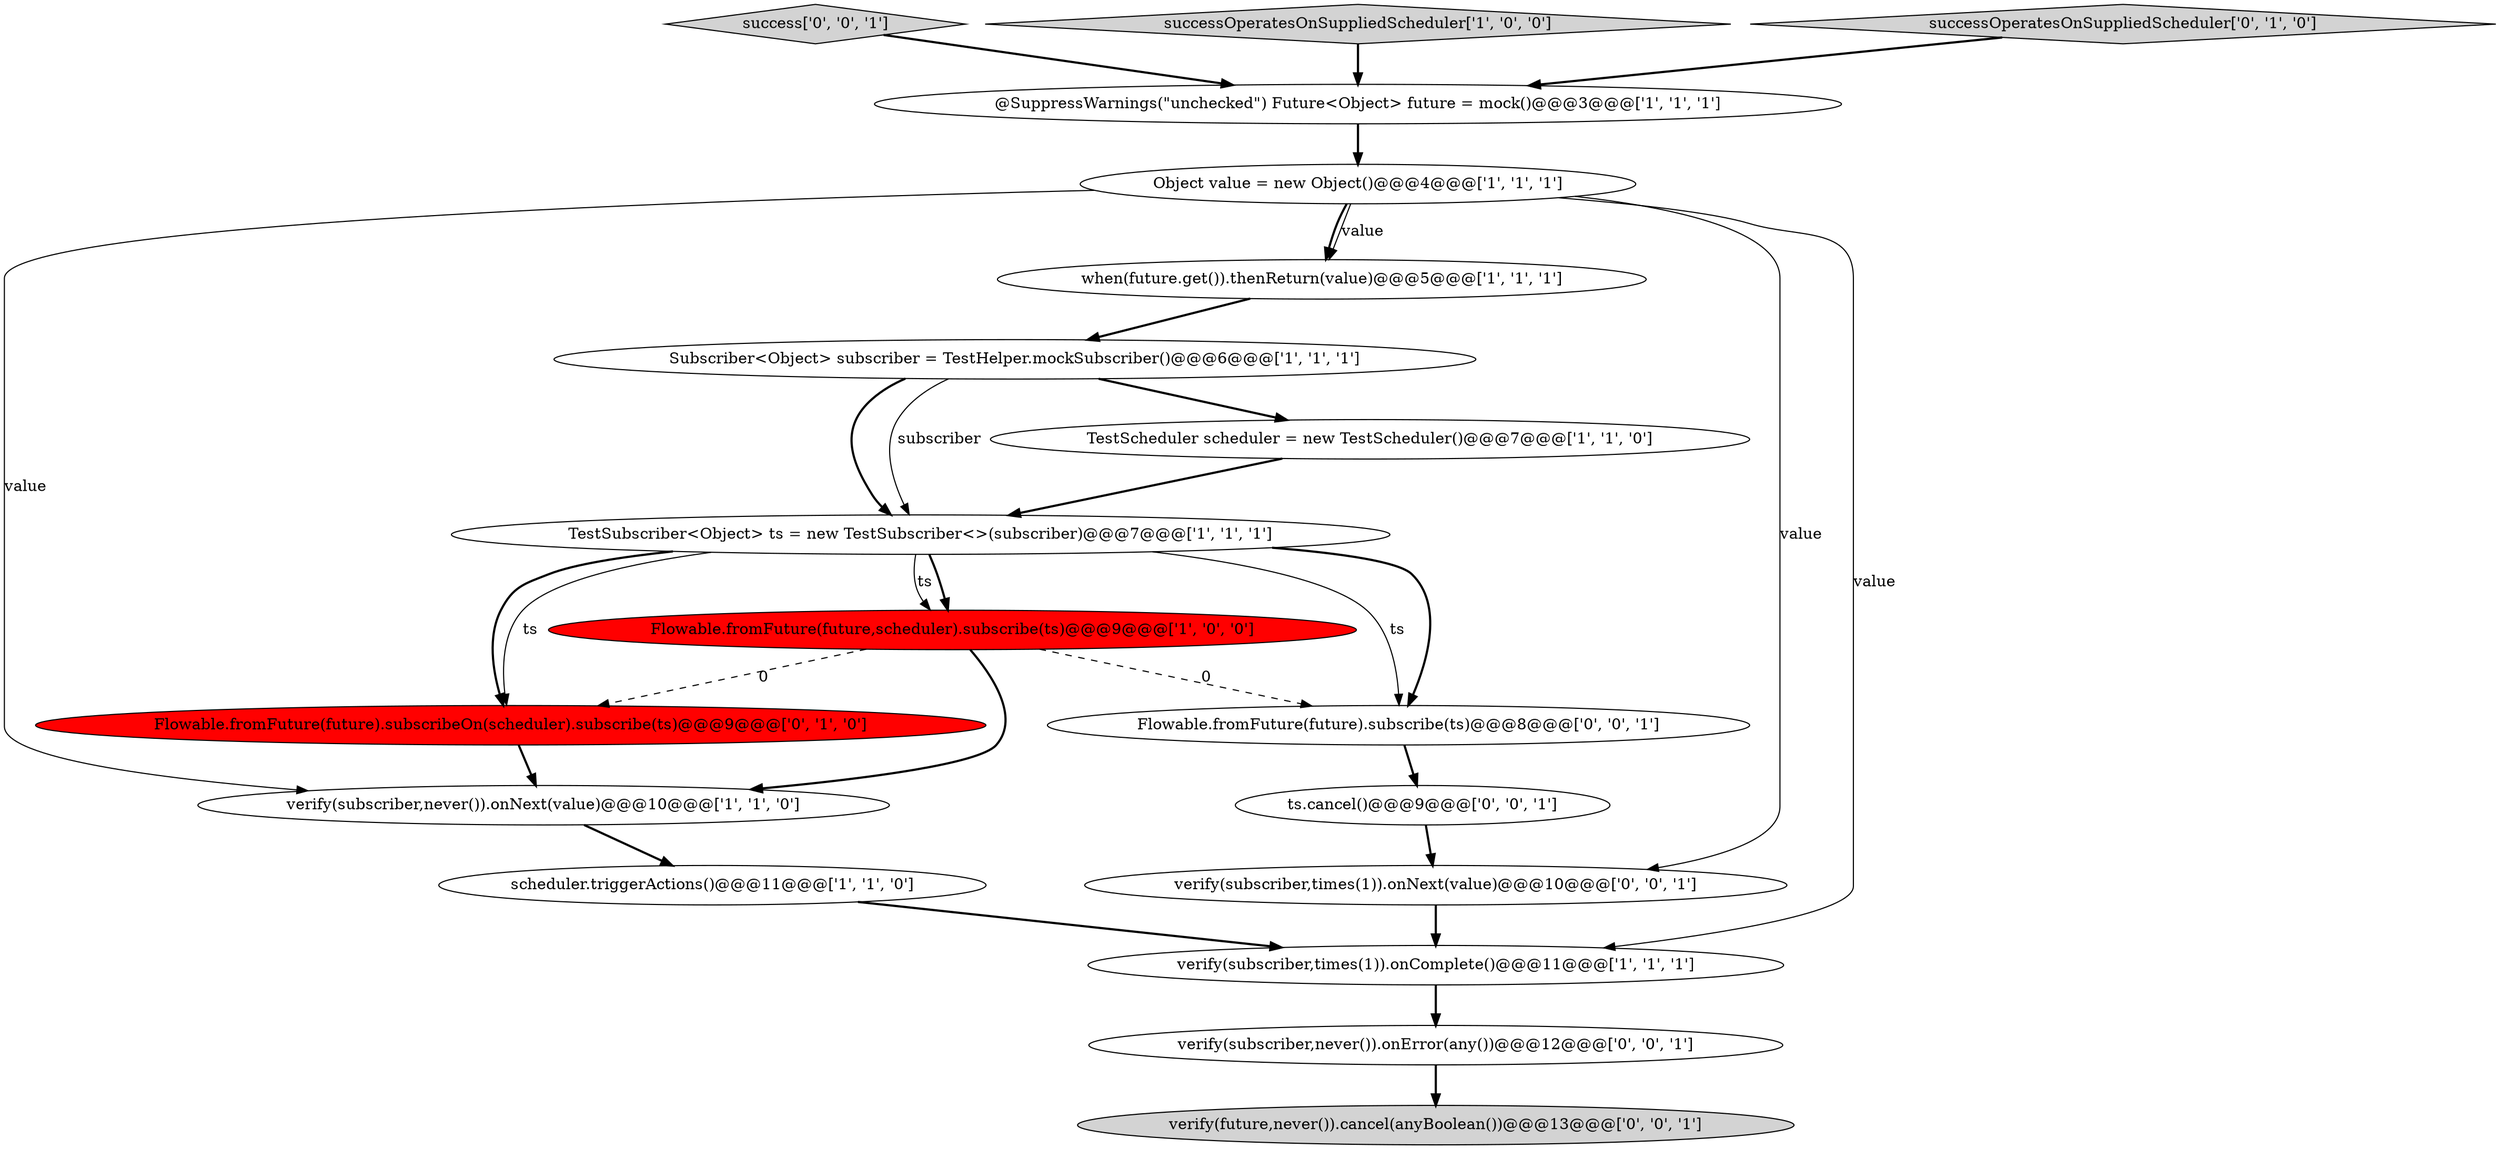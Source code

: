 digraph {
0 [style = filled, label = "Subscriber<Object> subscriber = TestHelper.mockSubscriber()@@@6@@@['1', '1', '1']", fillcolor = white, shape = ellipse image = "AAA0AAABBB1BBB"];
14 [style = filled, label = "verify(subscriber,times(1)).onNext(value)@@@10@@@['0', '0', '1']", fillcolor = white, shape = ellipse image = "AAA0AAABBB3BBB"];
9 [style = filled, label = "verify(subscriber,never()).onNext(value)@@@10@@@['1', '1', '0']", fillcolor = white, shape = ellipse image = "AAA0AAABBB1BBB"];
1 [style = filled, label = "TestScheduler scheduler = new TestScheduler()@@@7@@@['1', '1', '0']", fillcolor = white, shape = ellipse image = "AAA0AAABBB1BBB"];
18 [style = filled, label = "Flowable.fromFuture(future).subscribe(ts)@@@8@@@['0', '0', '1']", fillcolor = white, shape = ellipse image = "AAA0AAABBB3BBB"];
17 [style = filled, label = "verify(subscriber,never()).onError(any())@@@12@@@['0', '0', '1']", fillcolor = white, shape = ellipse image = "AAA0AAABBB3BBB"];
16 [style = filled, label = "success['0', '0', '1']", fillcolor = lightgray, shape = diamond image = "AAA0AAABBB3BBB"];
12 [style = filled, label = "Flowable.fromFuture(future).subscribeOn(scheduler).subscribe(ts)@@@9@@@['0', '1', '0']", fillcolor = red, shape = ellipse image = "AAA1AAABBB2BBB"];
13 [style = filled, label = "ts.cancel()@@@9@@@['0', '0', '1']", fillcolor = white, shape = ellipse image = "AAA0AAABBB3BBB"];
3 [style = filled, label = "verify(subscriber,times(1)).onComplete()@@@11@@@['1', '1', '1']", fillcolor = white, shape = ellipse image = "AAA0AAABBB1BBB"];
2 [style = filled, label = "TestSubscriber<Object> ts = new TestSubscriber<>(subscriber)@@@7@@@['1', '1', '1']", fillcolor = white, shape = ellipse image = "AAA0AAABBB1BBB"];
6 [style = filled, label = "successOperatesOnSuppliedScheduler['1', '0', '0']", fillcolor = lightgray, shape = diamond image = "AAA0AAABBB1BBB"];
15 [style = filled, label = "verify(future,never()).cancel(anyBoolean())@@@13@@@['0', '0', '1']", fillcolor = lightgray, shape = ellipse image = "AAA0AAABBB3BBB"];
4 [style = filled, label = "scheduler.triggerActions()@@@11@@@['1', '1', '0']", fillcolor = white, shape = ellipse image = "AAA0AAABBB1BBB"];
11 [style = filled, label = "successOperatesOnSuppliedScheduler['0', '1', '0']", fillcolor = lightgray, shape = diamond image = "AAA0AAABBB2BBB"];
10 [style = filled, label = "Flowable.fromFuture(future,scheduler).subscribe(ts)@@@9@@@['1', '0', '0']", fillcolor = red, shape = ellipse image = "AAA1AAABBB1BBB"];
5 [style = filled, label = "Object value = new Object()@@@4@@@['1', '1', '1']", fillcolor = white, shape = ellipse image = "AAA0AAABBB1BBB"];
8 [style = filled, label = "@SuppressWarnings(\"unchecked\") Future<Object> future = mock()@@@3@@@['1', '1', '1']", fillcolor = white, shape = ellipse image = "AAA0AAABBB1BBB"];
7 [style = filled, label = "when(future.get()).thenReturn(value)@@@5@@@['1', '1', '1']", fillcolor = white, shape = ellipse image = "AAA0AAABBB1BBB"];
14->3 [style = bold, label=""];
4->3 [style = bold, label=""];
5->3 [style = solid, label="value"];
16->8 [style = bold, label=""];
9->4 [style = bold, label=""];
0->2 [style = bold, label=""];
2->12 [style = solid, label="ts"];
10->12 [style = dashed, label="0"];
5->14 [style = solid, label="value"];
2->18 [style = bold, label=""];
7->0 [style = bold, label=""];
2->10 [style = bold, label=""];
12->9 [style = bold, label=""];
2->12 [style = bold, label=""];
5->9 [style = solid, label="value"];
2->18 [style = solid, label="ts"];
2->10 [style = solid, label="ts"];
8->5 [style = bold, label=""];
5->7 [style = solid, label="value"];
0->1 [style = bold, label=""];
6->8 [style = bold, label=""];
17->15 [style = bold, label=""];
18->13 [style = bold, label=""];
5->7 [style = bold, label=""];
11->8 [style = bold, label=""];
3->17 [style = bold, label=""];
1->2 [style = bold, label=""];
10->9 [style = bold, label=""];
0->2 [style = solid, label="subscriber"];
13->14 [style = bold, label=""];
10->18 [style = dashed, label="0"];
}

